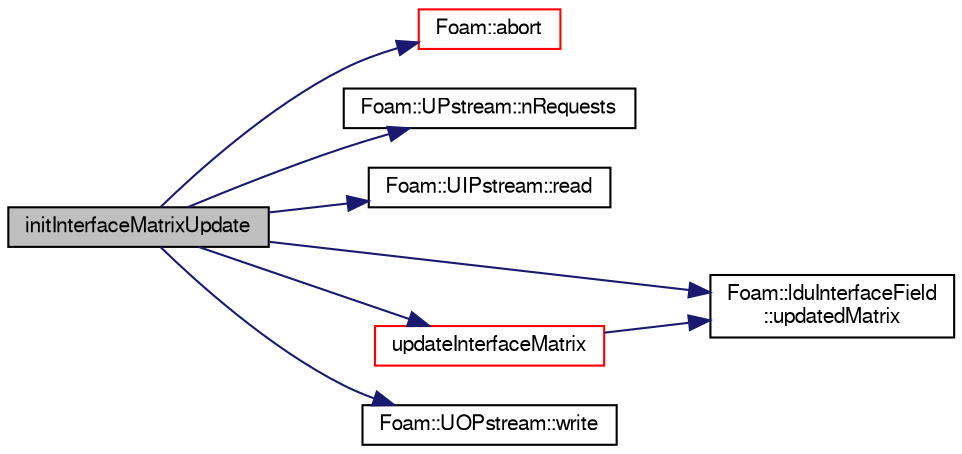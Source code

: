 digraph "initInterfaceMatrixUpdate"
{
  bgcolor="transparent";
  edge [fontname="FreeSans",fontsize="10",labelfontname="FreeSans",labelfontsize="10"];
  node [fontname="FreeSans",fontsize="10",shape=record];
  rankdir="LR";
  Node749 [label="initInterfaceMatrixUpdate",height=0.2,width=0.4,color="black", fillcolor="grey75", style="filled", fontcolor="black"];
  Node749 -> Node750 [color="midnightblue",fontsize="10",style="solid",fontname="FreeSans"];
  Node750 [label="Foam::abort",height=0.2,width=0.4,color="red",URL="$a21124.html#a447107a607d03e417307c203fa5fb44b"];
  Node749 -> Node793 [color="midnightblue",fontsize="10",style="solid",fontname="FreeSans"];
  Node793 [label="Foam::UPstream::nRequests",height=0.2,width=0.4,color="black",URL="$a26270.html#a85d3ef750354c4fb119608680f4e857f",tooltip="Get number of outstanding requests. "];
  Node749 -> Node794 [color="midnightblue",fontsize="10",style="solid",fontname="FreeSans"];
  Node794 [label="Foam::UIPstream::read",height=0.2,width=0.4,color="black",URL="$a26258.html#a732980587e5b9c409ae433d73ca8698e",tooltip="Read into given buffer from given processor and return the. "];
  Node749 -> Node795 [color="midnightblue",fontsize="10",style="solid",fontname="FreeSans"];
  Node795 [label="Foam::lduInterfaceField\l::updatedMatrix",height=0.2,width=0.4,color="black",URL="$a26870.html#afe936c8ecb023df2a02ce52444387948",tooltip="Whether matrix has been updated. "];
  Node749 -> Node796 [color="midnightblue",fontsize="10",style="solid",fontname="FreeSans"];
  Node796 [label="updateInterfaceMatrix",height=0.2,width=0.4,color="red",URL="$a22038.html#a4144bb27e8739ab5a673b3da1e245e17",tooltip="Update result field based on interface functionality. "];
  Node796 -> Node795 [color="midnightblue",fontsize="10",style="solid",fontname="FreeSans"];
  Node749 -> Node799 [color="midnightblue",fontsize="10",style="solid",fontname="FreeSans"];
  Node799 [label="Foam::UOPstream::write",height=0.2,width=0.4,color="black",URL="$a26262.html#a0efefd773fa79fc3b687978f9e1ee9ba",tooltip="Write given buffer to given processor. "];
}
